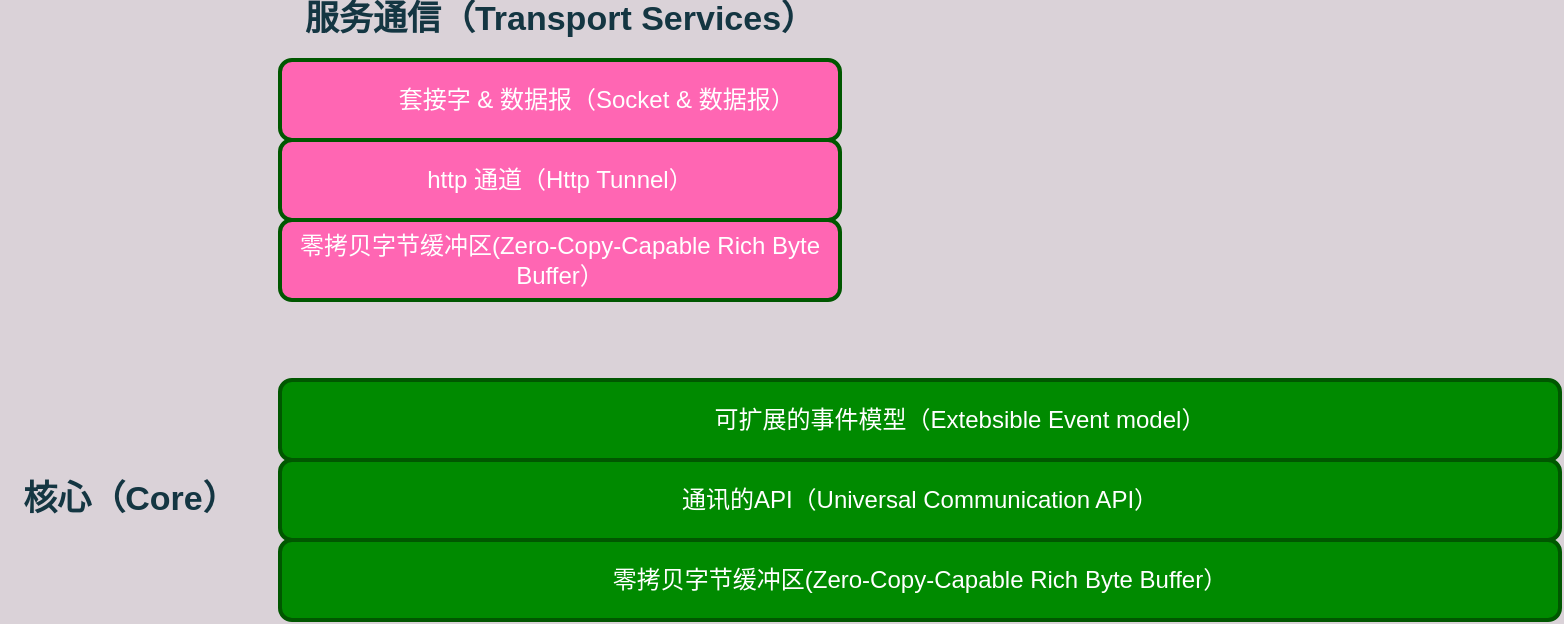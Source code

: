 <mxfile version="14.2.4" type="embed">
    <diagram id="SQVonTvNbGMESotub3eF" name="Page-1">
        <mxGraphModel dx="1114" dy="910" grid="1" gridSize="10" guides="1" tooltips="1" connect="1" arrows="1" fold="1" page="1" pageScale="1" pageWidth="1169" pageHeight="827" background="#DAD2D8" math="0" shadow="0">
            <root>
                <mxCell id="0"/>
                <mxCell id="1" parent="0"/>
                <mxCell id="2" value="零拷贝字节缓冲区(Zero-Copy-Capable Rich Byte Buffer）" style="rounded=1;whiteSpace=wrap;html=1;sketch=0;strokeColor=#005700;fillColor=#008a00;fontColor=#ffffff;strokeWidth=2;" vertex="1" parent="1">
                    <mxGeometry x="240" y="720" width="640" height="40" as="geometry"/>
                </mxCell>
                <mxCell id="3" value="通讯的API（Universal Communication API）" style="rounded=1;whiteSpace=wrap;html=1;sketch=0;strokeColor=#005700;fillColor=#008a00;fontColor=#ffffff;strokeWidth=2;" vertex="1" parent="1">
                    <mxGeometry x="240" y="680" width="640" height="40" as="geometry"/>
                </mxCell>
                <mxCell id="4" value="&lt;blockquote style=&quot;margin: 0 0 0 40px ; border: none ; padding: 0px&quot;&gt;可扩展的事件模型（Extebsible Event model）&lt;/blockquote&gt;" style="rounded=1;whiteSpace=wrap;html=1;sketch=0;strokeColor=#005700;fillColor=#008a00;fontColor=#ffffff;strokeWidth=2;" vertex="1" parent="1">
                    <mxGeometry x="240" y="640" width="640" height="40" as="geometry"/>
                </mxCell>
                <mxCell id="5" value="核心（Core）" style="text;html=1;strokeColor=none;fillColor=none;align=center;verticalAlign=middle;whiteSpace=wrap;rounded=0;sketch=0;fontColor=#143642;fontStyle=1;fontSize=17;" vertex="1" parent="1">
                    <mxGeometry x="100" y="690" width="130" height="20" as="geometry"/>
                </mxCell>
                <mxCell id="6" value="零拷贝字节缓冲区(Zero-Copy-Capable Rich Byte Buffer）" style="rounded=1;whiteSpace=wrap;html=1;sketch=0;strokeColor=#005700;fontColor=#ffffff;strokeWidth=2;fillColor=#FF66B3;" vertex="1" parent="1">
                    <mxGeometry x="240" y="560" width="280" height="40" as="geometry"/>
                </mxCell>
                <mxCell id="7" value="http 通道（Http Tunnel）" style="rounded=1;whiteSpace=wrap;html=1;sketch=0;strokeColor=#005700;fontColor=#ffffff;strokeWidth=2;fillColor=#FF66B3;" vertex="1" parent="1">
                    <mxGeometry x="240" y="520" width="280" height="40" as="geometry"/>
                </mxCell>
                <mxCell id="8" value="&lt;blockquote style=&quot;margin: 0 0 0 40px ; border: none ; padding: 0px&quot;&gt;套接字 &amp;amp; 数据报（Socket &amp;amp; 数据报）&amp;nbsp;&lt;/blockquote&gt;" style="rounded=1;whiteSpace=wrap;html=1;sketch=0;strokeColor=#005700;fontColor=#ffffff;strokeWidth=2;fillColor=#FF66B3;" vertex="1" parent="1">
                    <mxGeometry x="240" y="480" width="280" height="40" as="geometry"/>
                </mxCell>
                <mxCell id="9" value="服务通信（Transport Services）" style="text;html=1;strokeColor=none;fillColor=none;align=center;verticalAlign=middle;whiteSpace=wrap;rounded=0;sketch=0;fontColor=#143642;fontStyle=1;fontSize=17;" vertex="1" parent="1">
                    <mxGeometry x="250" y="450" width="260" height="20" as="geometry"/>
                </mxCell>
            </root>
        </mxGraphModel>
    </diagram>
</mxfile>